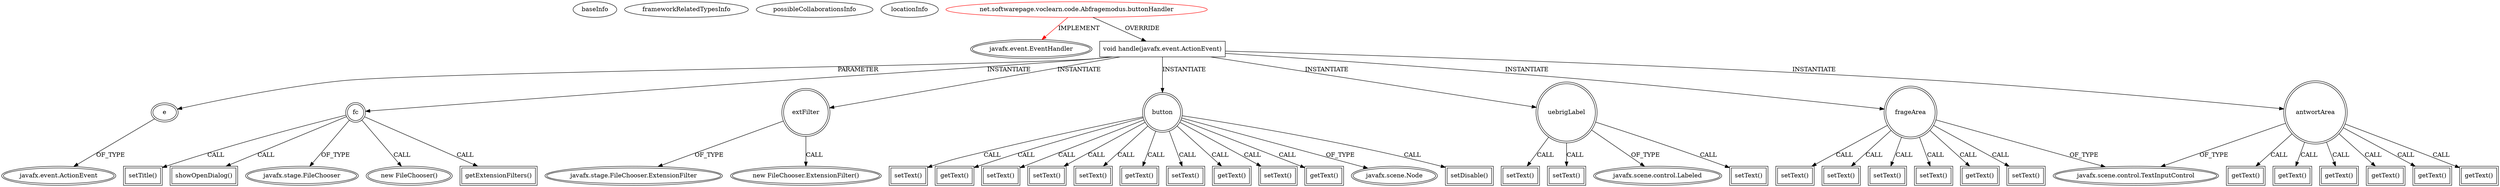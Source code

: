 digraph {
baseInfo[graphId=3584,category="extension_graph",isAnonymous=false,possibleRelation=false]
frameworkRelatedTypesInfo[0="javafx.event.EventHandler"]
possibleCollaborationsInfo[]
locationInfo[projectName="mathiasj33-VocLearn",filePath="/mathiasj33-VocLearn/VocLearn-master/src/net/softwarepage/voclearn/code/Abfragemodus.java",contextSignature="buttonHandler",graphId="3584"]
0[label="net.softwarepage.voclearn.code.Abfragemodus.buttonHandler",vertexType="ROOT_CLIENT_CLASS_DECLARATION",isFrameworkType=false,color=red]
1[label="javafx.event.EventHandler",vertexType="FRAMEWORK_INTERFACE_TYPE",isFrameworkType=true,peripheries=2]
2[label="void handle(javafx.event.ActionEvent)",vertexType="OVERRIDING_METHOD_DECLARATION",isFrameworkType=false,shape=box]
3[label="e",vertexType="PARAMETER_DECLARATION",isFrameworkType=true,peripheries=2]
4[label="javafx.event.ActionEvent",vertexType="FRAMEWORK_CLASS_TYPE",isFrameworkType=true,peripheries=2]
6[label="fc",vertexType="VARIABLE_EXPRESION",isFrameworkType=true,peripheries=2,shape=circle]
7[label="javafx.stage.FileChooser",vertexType="FRAMEWORK_CLASS_TYPE",isFrameworkType=true,peripheries=2]
5[label="new FileChooser()",vertexType="CONSTRUCTOR_CALL",isFrameworkType=true,peripheries=2]
9[label="extFilter",vertexType="VARIABLE_EXPRESION",isFrameworkType=true,peripheries=2,shape=circle]
10[label="javafx.stage.FileChooser.ExtensionFilter",vertexType="FRAMEWORK_CLASS_TYPE",isFrameworkType=true,peripheries=2]
8[label="new FileChooser.ExtensionFilter()",vertexType="CONSTRUCTOR_CALL",isFrameworkType=true,peripheries=2]
12[label="getExtensionFilters()",vertexType="INSIDE_CALL",isFrameworkType=true,peripheries=2,shape=box]
14[label="setTitle()",vertexType="INSIDE_CALL",isFrameworkType=true,peripheries=2,shape=box]
16[label="showOpenDialog()",vertexType="INSIDE_CALL",isFrameworkType=true,peripheries=2,shape=box]
17[label="button",vertexType="VARIABLE_EXPRESION",isFrameworkType=true,peripheries=2,shape=circle]
19[label="javafx.scene.Node",vertexType="FRAMEWORK_CLASS_TYPE",isFrameworkType=true,peripheries=2]
18[label="setDisable()",vertexType="INSIDE_CALL",isFrameworkType=true,peripheries=2,shape=box]
21[label="setText()",vertexType="INSIDE_CALL",isFrameworkType=true,peripheries=2,shape=box]
22[label="uebrigLabel",vertexType="VARIABLE_EXPRESION",isFrameworkType=true,peripheries=2,shape=circle]
24[label="javafx.scene.control.Labeled",vertexType="FRAMEWORK_CLASS_TYPE",isFrameworkType=true,peripheries=2]
23[label="setText()",vertexType="INSIDE_CALL",isFrameworkType=true,peripheries=2,shape=box]
26[label="getText()",vertexType="INSIDE_CALL",isFrameworkType=true,peripheries=2,shape=box]
27[label="antwortArea",vertexType="VARIABLE_EXPRESION",isFrameworkType=true,peripheries=2,shape=circle]
29[label="javafx.scene.control.TextInputControl",vertexType="FRAMEWORK_CLASS_TYPE",isFrameworkType=true,peripheries=2]
28[label="getText()",vertexType="INSIDE_CALL",isFrameworkType=true,peripheries=2,shape=box]
31[label="getText()",vertexType="INSIDE_CALL",isFrameworkType=true,peripheries=2,shape=box]
32[label="frageArea",vertexType="VARIABLE_EXPRESION",isFrameworkType=true,peripheries=2,shape=circle]
33[label="setText()",vertexType="INSIDE_CALL",isFrameworkType=true,peripheries=2,shape=box]
36[label="getText()",vertexType="INSIDE_CALL",isFrameworkType=true,peripheries=2,shape=box]
38[label="setText()",vertexType="INSIDE_CALL",isFrameworkType=true,peripheries=2,shape=box]
40[label="setText()",vertexType="INSIDE_CALL",isFrameworkType=true,peripheries=2,shape=box]
42[label="setText()",vertexType="INSIDE_CALL",isFrameworkType=true,peripheries=2,shape=box]
44[label="setText()",vertexType="INSIDE_CALL",isFrameworkType=true,peripheries=2,shape=box]
46[label="setText()",vertexType="INSIDE_CALL",isFrameworkType=true,peripheries=2,shape=box]
48[label="getText()",vertexType="INSIDE_CALL",isFrameworkType=true,peripheries=2,shape=box]
50[label="setText()",vertexType="INSIDE_CALL",isFrameworkType=true,peripheries=2,shape=box]
52[label="getText()",vertexType="INSIDE_CALL",isFrameworkType=true,peripheries=2,shape=box]
54[label="getText()",vertexType="INSIDE_CALL",isFrameworkType=true,peripheries=2,shape=box]
56[label="setText()",vertexType="INSIDE_CALL",isFrameworkType=true,peripheries=2,shape=box]
58[label="setText()",vertexType="INSIDE_CALL",isFrameworkType=true,peripheries=2,shape=box]
60[label="setText()",vertexType="INSIDE_CALL",isFrameworkType=true,peripheries=2,shape=box]
62[label="getText()",vertexType="INSIDE_CALL",isFrameworkType=true,peripheries=2,shape=box]
64[label="setText()",vertexType="INSIDE_CALL",isFrameworkType=true,peripheries=2,shape=box]
66[label="getText()",vertexType="INSIDE_CALL",isFrameworkType=true,peripheries=2,shape=box]
68[label="setText()",vertexType="INSIDE_CALL",isFrameworkType=true,peripheries=2,shape=box]
70[label="getText()",vertexType="INSIDE_CALL",isFrameworkType=true,peripheries=2,shape=box]
72[label="getText()",vertexType="INSIDE_CALL",isFrameworkType=true,peripheries=2,shape=box]
0->1[label="IMPLEMENT",color=red]
0->2[label="OVERRIDE"]
3->4[label="OF_TYPE"]
2->3[label="PARAMETER"]
2->6[label="INSTANTIATE"]
6->7[label="OF_TYPE"]
6->5[label="CALL"]
2->9[label="INSTANTIATE"]
9->10[label="OF_TYPE"]
9->8[label="CALL"]
6->12[label="CALL"]
6->14[label="CALL"]
6->16[label="CALL"]
2->17[label="INSTANTIATE"]
17->19[label="OF_TYPE"]
17->18[label="CALL"]
17->21[label="CALL"]
2->22[label="INSTANTIATE"]
22->24[label="OF_TYPE"]
22->23[label="CALL"]
17->26[label="CALL"]
2->27[label="INSTANTIATE"]
27->29[label="OF_TYPE"]
27->28[label="CALL"]
27->31[label="CALL"]
2->32[label="INSTANTIATE"]
32->29[label="OF_TYPE"]
32->33[label="CALL"]
27->36[label="CALL"]
17->38[label="CALL"]
22->40[label="CALL"]
32->42[label="CALL"]
17->44[label="CALL"]
32->46[label="CALL"]
27->48[label="CALL"]
17->50[label="CALL"]
17->52[label="CALL"]
27->54[label="CALL"]
22->56[label="CALL"]
32->58[label="CALL"]
17->60[label="CALL"]
17->62[label="CALL"]
32->64[label="CALL"]
27->66[label="CALL"]
17->68[label="CALL"]
17->70[label="CALL"]
32->72[label="CALL"]
}
